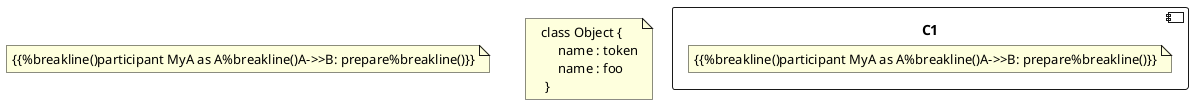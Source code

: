{
  "sha1": "c8pmgji9hx8my0bzphqvwjsr82h0o2g",
  "insertion": {
    "when": "2025-05-14T17:43:58.764Z",
    "url": "https://forum.plantuml.net/10128/diagram-in-a-note-function",
    "user": "The-Lum"
  }
}
@startuml
!unquoted procedure OBJ($someName) 
   class Object {
        name : token
        name : $someName
    }
!endprocedure
component "C1" as C1 {
        note "{{%breakline()participant MyA as A%breakline()A->>B: prepare%breakline()}}" as detailsNote1  
   }
note "{{%breakline()participant MyA as A%breakline()A->>B: prepare%breakline()}}" as detailsNote2  
note "%retrieve_procedure('OBJ', 'foo')" as detailsNote4
@enduml
